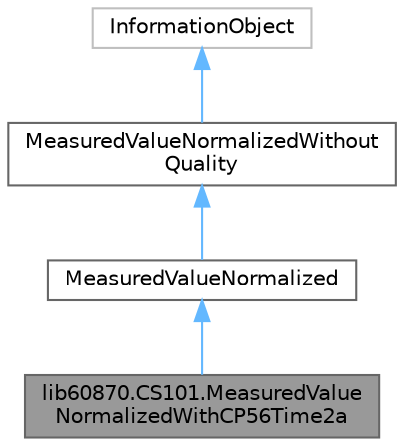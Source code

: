 digraph "lib60870.CS101.MeasuredValueNormalizedWithCP56Time2a"
{
 // LATEX_PDF_SIZE
  bgcolor="transparent";
  edge [fontname=Helvetica,fontsize=10,labelfontname=Helvetica,labelfontsize=10];
  node [fontname=Helvetica,fontsize=10,shape=box,height=0.2,width=0.4];
  Node1 [id="Node000001",label="lib60870.CS101.MeasuredValue\lNormalizedWithCP56Time2a",height=0.2,width=0.4,color="gray40", fillcolor="grey60", style="filled", fontcolor="black",tooltip="Measured value normalized with CP56Time2a time tag (M_ME_TD_1)"];
  Node2 -> Node1 [id="edge1_Node000001_Node000002",dir="back",color="steelblue1",style="solid",tooltip=" "];
  Node2 [id="Node000002",label="MeasuredValueNormalized",height=0.2,width=0.4,color="gray40", fillcolor="white", style="filled",URL="$classlib60870_1_1_c_s101_1_1_measured_value_normalized.html",tooltip="Measured value normalized information object (M_ME_NA_1)"];
  Node3 -> Node2 [id="edge2_Node000002_Node000003",dir="back",color="steelblue1",style="solid",tooltip=" "];
  Node3 [id="Node000003",label="MeasuredValueNormalizedWithout\lQuality",height=0.2,width=0.4,color="gray40", fillcolor="white", style="filled",URL="$classlib60870_1_1_c_s101_1_1_measured_value_normalized_without_quality.html",tooltip="Measured value normalized without quality information object (M_ME_ND_1)"];
  Node4 -> Node3 [id="edge3_Node000003_Node000004",dir="back",color="steelblue1",style="solid",tooltip=" "];
  Node4 [id="Node000004",label="InformationObject",height=0.2,width=0.4,color="grey75", fillcolor="white", style="filled",URL="$classlib60870_1_1_c_s101_1_1_information_object.html",tooltip=" "];
}
